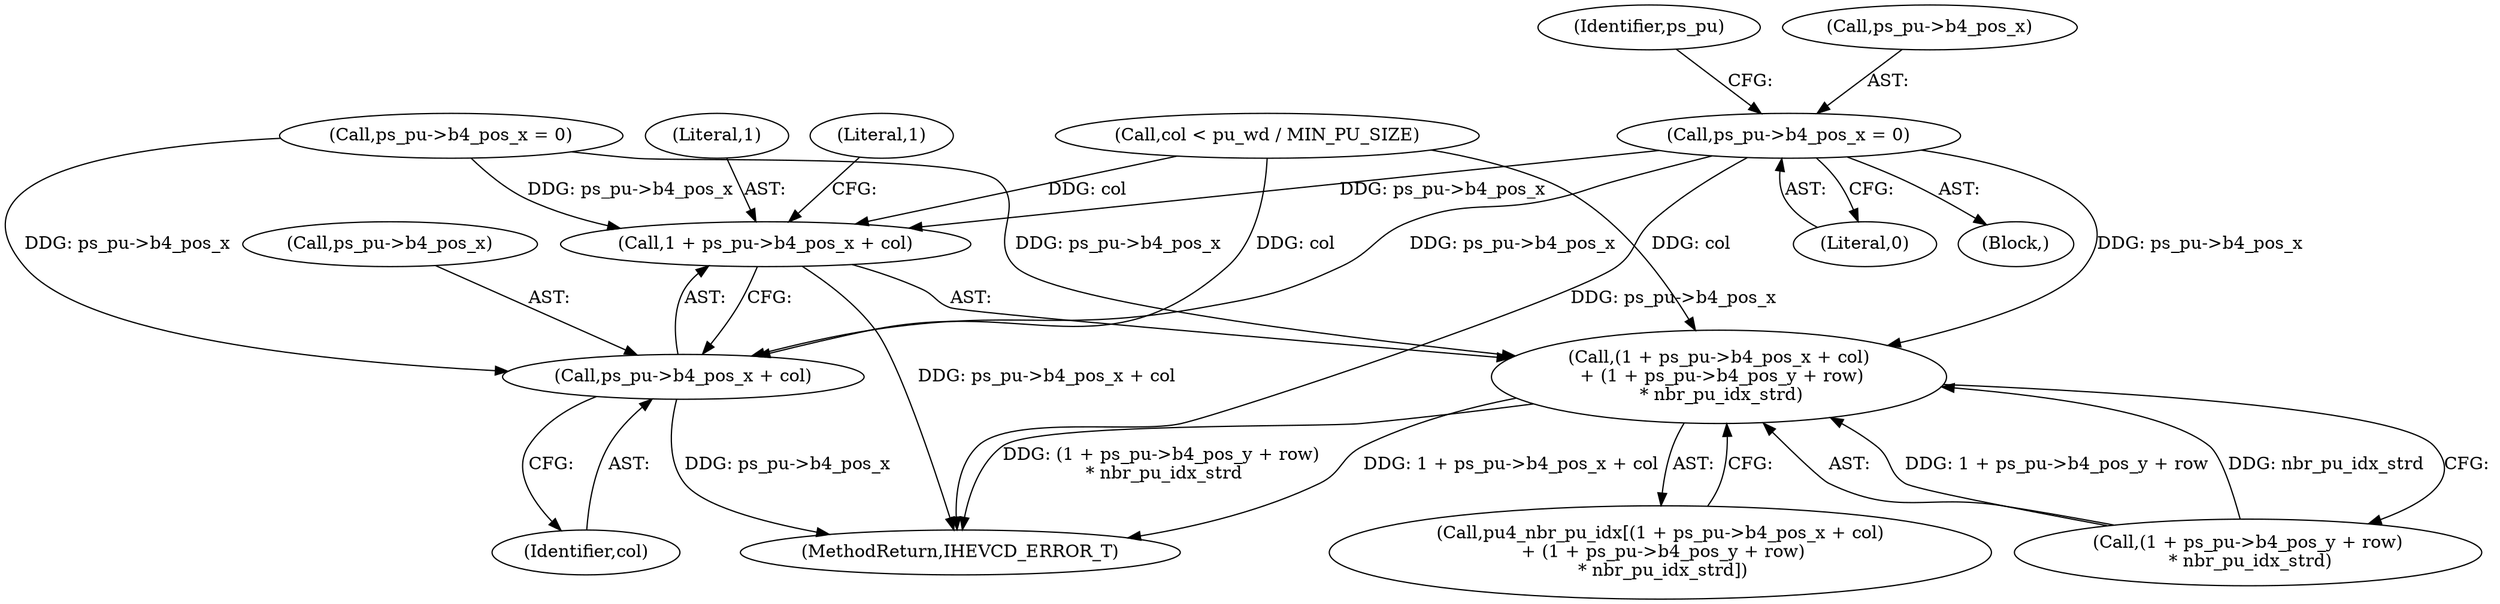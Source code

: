 digraph "0_Android_2b9fb0c2074d370a254b35e2489de2d94943578d@pointer" {
"1002331" [label="(Call,ps_pu->b4_pos_x = 0)"];
"1003772" [label="(Call,(1 + ps_pu->b4_pos_x + col)\n + (1 + ps_pu->b4_pos_y + row)\n * nbr_pu_idx_strd)"];
"1003773" [label="(Call,1 + ps_pu->b4_pos_x + col)"];
"1003775" [label="(Call,ps_pu->b4_pos_x + col)"];
"1003772" [label="(Call,(1 + ps_pu->b4_pos_x + col)\n + (1 + ps_pu->b4_pos_y + row)\n * nbr_pu_idx_strd)"];
"1002331" [label="(Call,ps_pu->b4_pos_x = 0)"];
"1002335" [label="(Literal,0)"];
"1003779" [label="(Identifier,col)"];
"1003775" [label="(Call,ps_pu->b4_pos_x + col)"];
"1003774" [label="(Literal,1)"];
"1003773" [label="(Call,1 + ps_pu->b4_pos_x + col)"];
"1003762" [label="(Call,col < pu_wd / MIN_PU_SIZE)"];
"1003780" [label="(Call,(1 + ps_pu->b4_pos_y + row)\n * nbr_pu_idx_strd)"];
"1003776" [label="(Call,ps_pu->b4_pos_x)"];
"1002338" [label="(Identifier,ps_pu)"];
"1002164" [label="(Block,)"];
"1003770" [label="(Call,pu4_nbr_pu_idx[(1 + ps_pu->b4_pos_x + col)\n + (1 + ps_pu->b4_pos_y + row)\n * nbr_pu_idx_strd])"];
"1003782" [label="(Literal,1)"];
"1005291" [label="(MethodReturn,IHEVCD_ERROR_T)"];
"1002332" [label="(Call,ps_pu->b4_pos_x)"];
"1002084" [label="(Call,ps_pu->b4_pos_x = 0)"];
"1002331" -> "1002164"  [label="AST: "];
"1002331" -> "1002335"  [label="CFG: "];
"1002332" -> "1002331"  [label="AST: "];
"1002335" -> "1002331"  [label="AST: "];
"1002338" -> "1002331"  [label="CFG: "];
"1002331" -> "1005291"  [label="DDG: ps_pu->b4_pos_x"];
"1002331" -> "1003772"  [label="DDG: ps_pu->b4_pos_x"];
"1002331" -> "1003773"  [label="DDG: ps_pu->b4_pos_x"];
"1002331" -> "1003775"  [label="DDG: ps_pu->b4_pos_x"];
"1003772" -> "1003770"  [label="AST: "];
"1003772" -> "1003780"  [label="CFG: "];
"1003773" -> "1003772"  [label="AST: "];
"1003780" -> "1003772"  [label="AST: "];
"1003770" -> "1003772"  [label="CFG: "];
"1003772" -> "1005291"  [label="DDG: (1 + ps_pu->b4_pos_y + row)\n * nbr_pu_idx_strd"];
"1003772" -> "1005291"  [label="DDG: 1 + ps_pu->b4_pos_x + col"];
"1002084" -> "1003772"  [label="DDG: ps_pu->b4_pos_x"];
"1003762" -> "1003772"  [label="DDG: col"];
"1003780" -> "1003772"  [label="DDG: 1 + ps_pu->b4_pos_y + row"];
"1003780" -> "1003772"  [label="DDG: nbr_pu_idx_strd"];
"1003773" -> "1003775"  [label="CFG: "];
"1003774" -> "1003773"  [label="AST: "];
"1003775" -> "1003773"  [label="AST: "];
"1003782" -> "1003773"  [label="CFG: "];
"1003773" -> "1005291"  [label="DDG: ps_pu->b4_pos_x + col"];
"1002084" -> "1003773"  [label="DDG: ps_pu->b4_pos_x"];
"1003762" -> "1003773"  [label="DDG: col"];
"1003775" -> "1003779"  [label="CFG: "];
"1003776" -> "1003775"  [label="AST: "];
"1003779" -> "1003775"  [label="AST: "];
"1003775" -> "1005291"  [label="DDG: ps_pu->b4_pos_x"];
"1002084" -> "1003775"  [label="DDG: ps_pu->b4_pos_x"];
"1003762" -> "1003775"  [label="DDG: col"];
}
